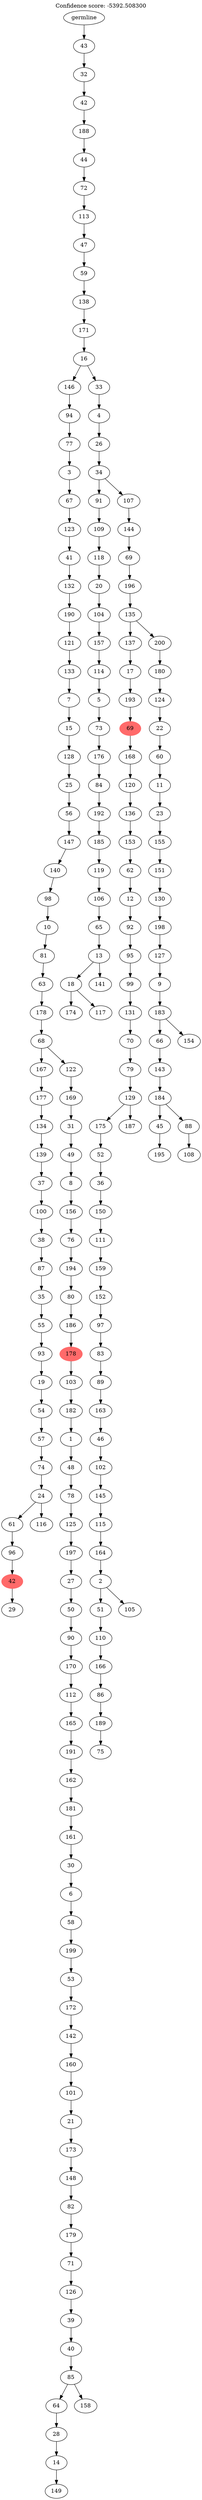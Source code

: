 digraph g {
	"201" -> "202";
	"202" [label="29"];
	"200" -> "201";
	"201" [color=indianred1, style=filled, label="42"];
	"199" -> "200";
	"200" [label="96"];
	"198" -> "199";
	"199" [label="61"];
	"198" -> "203";
	"203" [label="116"];
	"197" -> "198";
	"198" [label="24"];
	"196" -> "197";
	"197" [label="74"];
	"195" -> "196";
	"196" [label="57"];
	"194" -> "195";
	"195" [label="54"];
	"193" -> "194";
	"194" [label="19"];
	"192" -> "193";
	"193" [label="93"];
	"191" -> "192";
	"192" [label="55"];
	"190" -> "191";
	"191" [label="35"];
	"189" -> "190";
	"190" [label="87"];
	"188" -> "189";
	"189" [label="38"];
	"187" -> "188";
	"188" [label="100"];
	"186" -> "187";
	"187" [label="37"];
	"185" -> "186";
	"186" [label="139"];
	"184" -> "185";
	"185" [label="134"];
	"183" -> "184";
	"184" [label="177"];
	"180" -> "181";
	"181" [label="149"];
	"179" -> "180";
	"180" [label="14"];
	"178" -> "179";
	"179" [label="28"];
	"177" -> "178";
	"178" [label="64"];
	"177" -> "182";
	"182" [label="158"];
	"176" -> "177";
	"177" [label="85"];
	"175" -> "176";
	"176" [label="40"];
	"174" -> "175";
	"175" [label="39"];
	"173" -> "174";
	"174" [label="126"];
	"172" -> "173";
	"173" [label="71"];
	"171" -> "172";
	"172" [label="179"];
	"170" -> "171";
	"171" [label="82"];
	"169" -> "170";
	"170" [label="148"];
	"168" -> "169";
	"169" [label="173"];
	"167" -> "168";
	"168" [label="21"];
	"166" -> "167";
	"167" [label="101"];
	"165" -> "166";
	"166" [label="160"];
	"164" -> "165";
	"165" [label="142"];
	"163" -> "164";
	"164" [label="172"];
	"162" -> "163";
	"163" [label="53"];
	"161" -> "162";
	"162" [label="199"];
	"160" -> "161";
	"161" [label="58"];
	"159" -> "160";
	"160" [label="6"];
	"158" -> "159";
	"159" [label="30"];
	"157" -> "158";
	"158" [label="161"];
	"156" -> "157";
	"157" [label="181"];
	"155" -> "156";
	"156" [label="162"];
	"154" -> "155";
	"155" [label="191"];
	"153" -> "154";
	"154" [label="165"];
	"152" -> "153";
	"153" [label="112"];
	"151" -> "152";
	"152" [label="170"];
	"150" -> "151";
	"151" [label="90"];
	"149" -> "150";
	"150" [label="50"];
	"148" -> "149";
	"149" [label="27"];
	"147" -> "148";
	"148" [label="197"];
	"146" -> "147";
	"147" [label="125"];
	"145" -> "146";
	"146" [label="78"];
	"144" -> "145";
	"145" [label="48"];
	"143" -> "144";
	"144" [label="1"];
	"142" -> "143";
	"143" [label="182"];
	"141" -> "142";
	"142" [label="103"];
	"140" -> "141";
	"141" [color=indianred1, style=filled, label="178"];
	"139" -> "140";
	"140" [label="186"];
	"138" -> "139";
	"139" [label="80"];
	"137" -> "138";
	"138" [label="194"];
	"136" -> "137";
	"137" [label="76"];
	"135" -> "136";
	"136" [label="156"];
	"134" -> "135";
	"135" [label="8"];
	"133" -> "134";
	"134" [label="49"];
	"132" -> "133";
	"133" [label="31"];
	"131" -> "132";
	"132" [label="169"];
	"130" -> "131";
	"131" [label="122"];
	"130" -> "183";
	"183" [label="167"];
	"129" -> "130";
	"130" [label="68"];
	"128" -> "129";
	"129" [label="178"];
	"127" -> "128";
	"128" [label="63"];
	"126" -> "127";
	"127" [label="81"];
	"125" -> "126";
	"126" [label="10"];
	"124" -> "125";
	"125" [label="98"];
	"123" -> "124";
	"124" [label="140"];
	"122" -> "123";
	"123" [label="147"];
	"121" -> "122";
	"122" [label="56"];
	"120" -> "121";
	"121" [label="25"];
	"119" -> "120";
	"120" [label="128"];
	"118" -> "119";
	"119" [label="15"];
	"117" -> "118";
	"118" [label="7"];
	"116" -> "117";
	"117" [label="133"];
	"115" -> "116";
	"116" [label="121"];
	"114" -> "115";
	"115" [label="190"];
	"113" -> "114";
	"114" [label="132"];
	"112" -> "113";
	"113" [label="41"];
	"111" -> "112";
	"112" [label="123"];
	"110" -> "111";
	"111" [label="67"];
	"109" -> "110";
	"110" [label="3"];
	"108" -> "109";
	"109" [label="77"];
	"107" -> "108";
	"108" [label="94"];
	"103" -> "104";
	"104" [label="174"];
	"103" -> "105";
	"105" [label="117"];
	"102" -> "103";
	"103" [label="18"];
	"102" -> "106";
	"106" [label="141"];
	"101" -> "102";
	"102" [label="13"];
	"100" -> "101";
	"101" [label="65"];
	"99" -> "100";
	"100" [label="106"];
	"98" -> "99";
	"99" [label="119"];
	"97" -> "98";
	"98" [label="185"];
	"96" -> "97";
	"97" [label="192"];
	"95" -> "96";
	"96" [label="84"];
	"94" -> "95";
	"95" [label="176"];
	"93" -> "94";
	"94" [label="73"];
	"92" -> "93";
	"93" [label="5"];
	"91" -> "92";
	"92" [label="114"];
	"90" -> "91";
	"91" [label="157"];
	"89" -> "90";
	"90" [label="104"];
	"88" -> "89";
	"89" [label="20"];
	"87" -> "88";
	"88" [label="118"];
	"86" -> "87";
	"87" [label="109"];
	"82" -> "83";
	"83" [label="75"];
	"81" -> "82";
	"82" [label="189"];
	"80" -> "81";
	"81" [label="86"];
	"79" -> "80";
	"80" [label="166"];
	"78" -> "79";
	"79" [label="110"];
	"77" -> "78";
	"78" [label="51"];
	"77" -> "84";
	"84" [label="105"];
	"76" -> "77";
	"77" [label="2"];
	"75" -> "76";
	"76" [label="164"];
	"74" -> "75";
	"75" [label="115"];
	"73" -> "74";
	"74" [label="145"];
	"72" -> "73";
	"73" [label="102"];
	"71" -> "72";
	"72" [label="46"];
	"70" -> "71";
	"71" [label="163"];
	"69" -> "70";
	"70" [label="89"];
	"68" -> "69";
	"69" [label="83"];
	"67" -> "68";
	"68" [label="97"];
	"66" -> "67";
	"67" [label="152"];
	"65" -> "66";
	"66" [label="159"];
	"64" -> "65";
	"65" [label="111"];
	"63" -> "64";
	"64" [label="150"];
	"62" -> "63";
	"63" [label="36"];
	"61" -> "62";
	"62" [label="52"];
	"60" -> "61";
	"61" [label="175"];
	"60" -> "85";
	"85" [label="187"];
	"59" -> "60";
	"60" [label="129"];
	"58" -> "59";
	"59" [label="79"];
	"57" -> "58";
	"58" [label="70"];
	"56" -> "57";
	"57" [label="131"];
	"55" -> "56";
	"56" [label="99"];
	"54" -> "55";
	"55" [label="95"];
	"53" -> "54";
	"54" [label="92"];
	"52" -> "53";
	"53" [label="12"];
	"51" -> "52";
	"52" [label="62"];
	"50" -> "51";
	"51" [label="153"];
	"49" -> "50";
	"50" [label="136"];
	"48" -> "49";
	"49" [label="120"];
	"47" -> "48";
	"48" [label="168"];
	"46" -> "47";
	"47" [color=indianred1, style=filled, label="69"];
	"45" -> "46";
	"46" [label="193"];
	"44" -> "45";
	"45" [label="17"];
	"41" -> "42";
	"42" [label="195"];
	"39" -> "40";
	"40" [label="108"];
	"38" -> "39";
	"39" [label="88"];
	"38" -> "41";
	"41" [label="45"];
	"37" -> "38";
	"38" [label="184"];
	"36" -> "37";
	"37" [label="143"];
	"35" -> "36";
	"36" [label="66"];
	"35" -> "43";
	"43" [label="154"];
	"34" -> "35";
	"35" [label="183"];
	"33" -> "34";
	"34" [label="9"];
	"32" -> "33";
	"33" [label="127"];
	"31" -> "32";
	"32" [label="198"];
	"30" -> "31";
	"31" [label="130"];
	"29" -> "30";
	"30" [label="151"];
	"28" -> "29";
	"29" [label="155"];
	"27" -> "28";
	"28" [label="23"];
	"26" -> "27";
	"27" [label="11"];
	"25" -> "26";
	"26" [label="60"];
	"24" -> "25";
	"25" [label="22"];
	"23" -> "24";
	"24" [label="124"];
	"22" -> "23";
	"23" [label="180"];
	"21" -> "22";
	"22" [label="200"];
	"21" -> "44";
	"44" [label="137"];
	"20" -> "21";
	"21" [label="135"];
	"19" -> "20";
	"20" [label="196"];
	"18" -> "19";
	"19" [label="69"];
	"17" -> "18";
	"18" [label="144"];
	"16" -> "17";
	"17" [label="107"];
	"16" -> "86";
	"86" [label="91"];
	"15" -> "16";
	"16" [label="34"];
	"14" -> "15";
	"15" [label="26"];
	"13" -> "14";
	"14" [label="4"];
	"12" -> "13";
	"13" [label="33"];
	"12" -> "107";
	"107" [label="146"];
	"11" -> "12";
	"12" [label="16"];
	"10" -> "11";
	"11" [label="171"];
	"9" -> "10";
	"10" [label="138"];
	"8" -> "9";
	"9" [label="59"];
	"7" -> "8";
	"8" [label="47"];
	"6" -> "7";
	"7" [label="113"];
	"5" -> "6";
	"6" [label="72"];
	"4" -> "5";
	"5" [label="44"];
	"3" -> "4";
	"4" [label="188"];
	"2" -> "3";
	"3" [label="42"];
	"1" -> "2";
	"2" [label="32"];
	"0" -> "1";
	"1" [label="43"];
	"0" [label="germline"];
	labelloc="t";
	label="Confidence score: -5392.508300";
}
